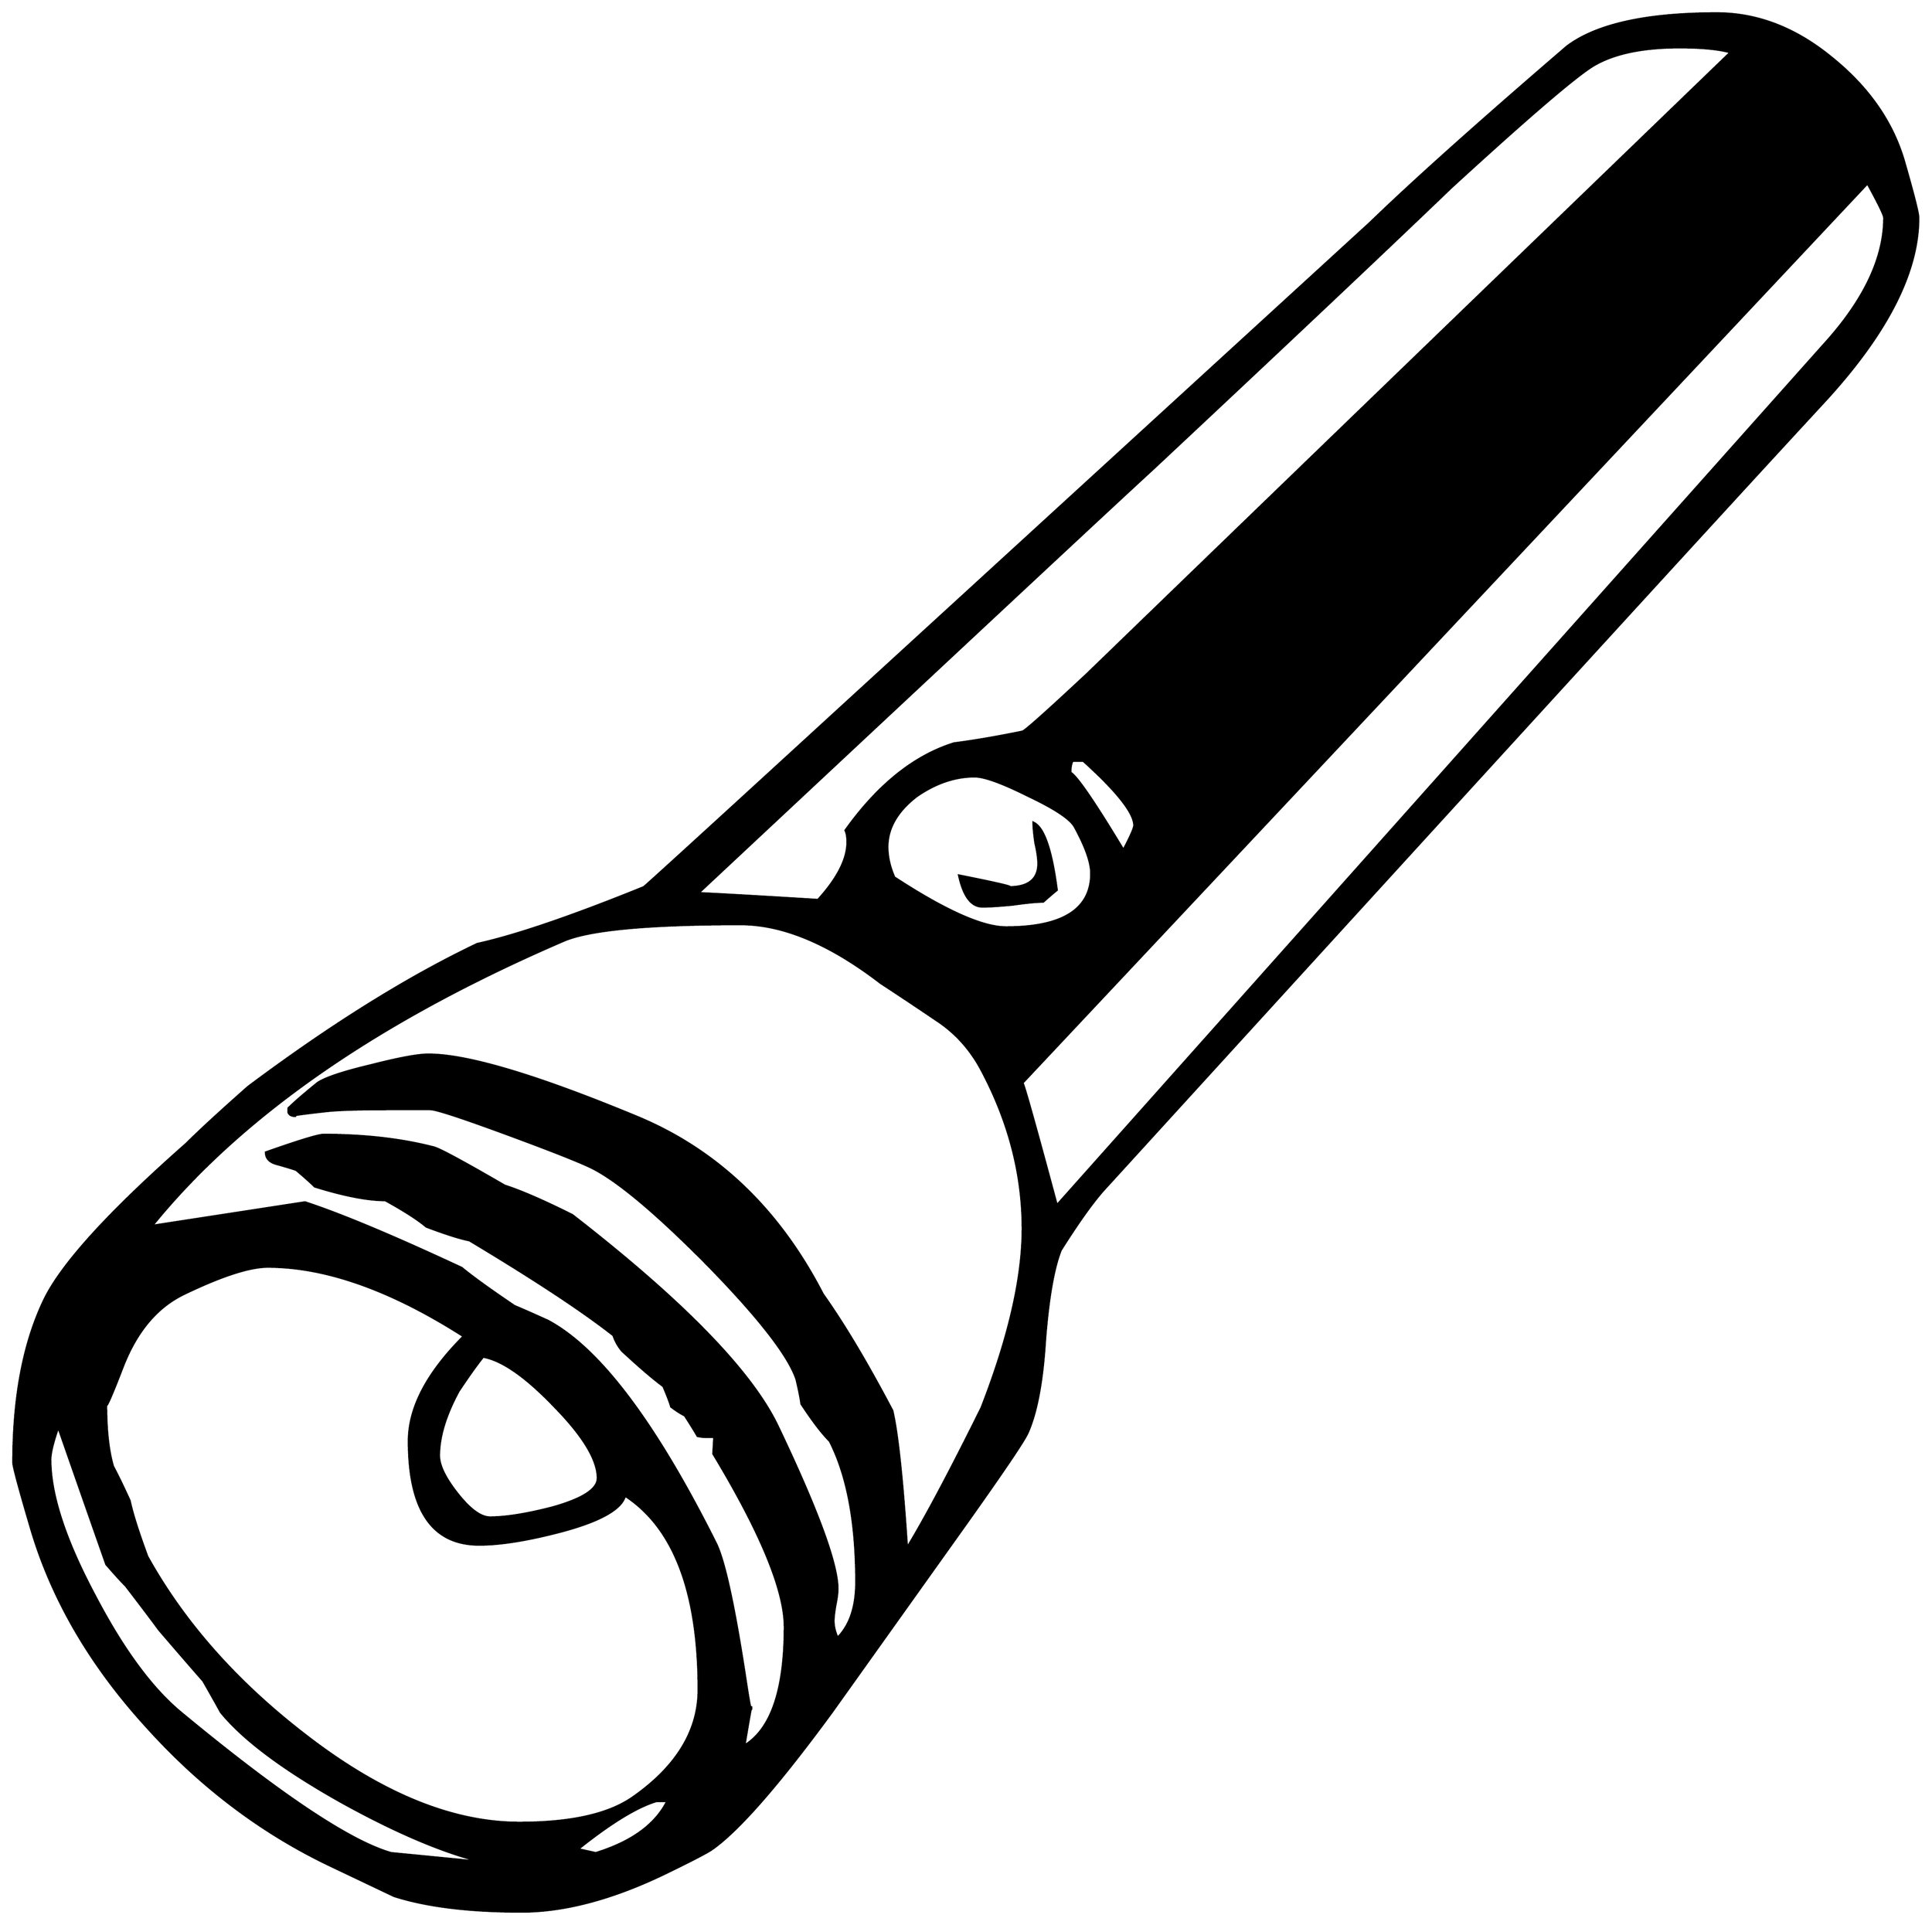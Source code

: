 


\begin{tikzpicture}[y=0.80pt, x=0.80pt, yscale=-1.0, xscale=1.0, inner sep=0pt, outer sep=0pt]
\begin{scope}[shift={(100.0,1706.0)},nonzero rule]
  \path[draw=.,fill=.,line width=1.600pt] (2028.0,-1343.0) ..
    controls (2028.0,-1287.0) and (1995.667,-1224.0) ..
    (1931.0,-1154.0) .. controls (1840.333,-1056.0) and
    (1596.333,-789.0) .. (1199.0,-353.0) .. controls
    (1187.0,-340.333) and (1171.333,-318.667) .. (1152.0,-288.0) ..
    controls (1144.667,-269.333) and (1139.333,-238.667) ..
    (1136.0,-196.0) .. controls (1133.333,-153.333) and
    (1127.333,-121.667) .. (1118.0,-101.0) .. controls
    (1114.0,-92.333) and (1092.333,-60.333) .. (1053.0,-5.0) --
    (919.0,183.0) .. controls (864.333,257.667) and (823.333,304.667) ..
    (796.0,324.0) .. controls (791.333,327.333) and (776.0,335.333) ..
    (750.0,348.0) .. controls (695.333,374.667) and (645.667,388.0) ..
    (601.0,388.0) .. controls (547.667,388.0) and (504.333,382.667) ..
    (471.0,372.0) .. controls (457.0,365.333) and (436.0,355.333) ..
    (408.0,342.0) .. controls (337.333,308.667) and (274.333,261.333) ..
    (219.0,200.0) .. controls (161.0,136.667) and (121.333,68.667) ..
    (100.0,-4.0) .. controls (88.0,-44.667) and (82.0,-67.0) ..
    (82.0,-71.0) .. controls (82.0,-138.333) and (92.667,-194.0) ..
    (114.0,-238.0) .. controls (132.0,-274.667) and (180.333,-327.667)
    .. (259.0,-397.0) .. controls (272.333,-410.333) and
    (293.333,-429.667) .. (322.0,-455.0) .. controls (406.667,-518.333)
    and (484.667,-567.0) .. (556.0,-601.0) .. controls
    (595.333,-609.667) and (652.0,-629.0) .. (726.0,-659.0) ..
    controls (727.333,-659.667) and (792.333,-719.0) .. (921.0,-837.0)
    -- (1468.0,-1338.0) .. controls (1511.333,-1380.0) and
    (1578.333,-1440.0) .. (1669.0,-1518.0) .. controls
    (1699.0,-1540.667) and (1750.0,-1552.0) .. (1822.0,-1552.0) ..
    controls (1863.333,-1552.0) and (1902.333,-1537.0) ..
    (1939.0,-1507.0) .. controls (1976.333,-1477.0) and
    (2001.0,-1442.0) .. (2013.0,-1402.0) .. controls
    (2023.0,-1367.333) and (2028.0,-1347.667) .. (2028.0,-1343.0) --
    cycle(1993.0,-1343.0) .. controls (1993.0,-1345.667) and
    (1987.333,-1357.333) .. (1976.0,-1378.0) -- (1113.0,-459.0) ..
    controls (1115.0,-455.0) and (1126.667,-413.333) ..
    (1148.0,-334.0) -- (1931.0,-1213.0) .. controls
    (1972.333,-1258.333) and (1993.0,-1301.667) .. (1993.0,-1343.0) --
    cycle(1836.0,-1512.0) .. controls (1824.0,-1515.333) and
    (1806.667,-1517.0) .. (1784.0,-1517.0) .. controls
    (1746.667,-1517.0) and (1717.667,-1511.0) .. (1697.0,-1499.0) ..
    controls (1679.667,-1489.0) and (1631.0,-1447.333) ..
    (1551.0,-1374.0) .. controls (1483.667,-1309.333) and
    (1382.0,-1213.333) .. (1246.0,-1086.0) .. controls
    (1206.0,-1049.333) and (1051.333,-905.0) .. (782.0,-653.0) ..
    controls (809.333,-651.667) and (850.0,-649.333) .. (904.0,-646.0)
    .. controls (924.0,-668.0) and (934.0,-687.667) ..
    (934.0,-705.0) .. controls (934.0,-710.333) and (933.333,-714.333)
    .. (932.0,-717.0) .. controls (965.333,-763.667) and
    (1002.333,-793.333) .. (1043.0,-806.0) .. controls
    (1063.667,-808.667) and (1087.0,-812.667) .. (1113.0,-818.0) ..
    controls (1116.333,-819.333) and (1138.333,-839.0) ..
    (1179.0,-877.0) .. controls (1325.0,-1018.333) and
    (1544.0,-1230.0) .. (1836.0,-1512.0) -- cycle(1227.0,-722.0)
    .. controls (1227.0,-734.667) and (1209.667,-756.667) ..
    (1175.0,-788.0) -- (1164.0,-788.0) .. controls
    (1162.667,-785.333) and (1162.0,-782.0) .. (1162.0,-778.0) --
    (1162.0,-776.0) .. controls (1168.667,-772.0) and
    (1186.667,-745.667) .. (1216.0,-697.0) .. controls
    (1223.333,-711.0) and (1227.0,-719.333) .. (1227.0,-722.0) --
    cycle(1183.0,-673.0) .. controls (1183.0,-684.333) and
    (1177.333,-700.333) .. (1166.0,-721.0) .. controls
    (1161.333,-729.0) and (1145.667,-739.333) .. (1119.0,-752.0) ..
    controls (1092.333,-765.333) and (1074.0,-772.0) ..
    (1064.0,-772.0) .. controls (1044.0,-772.0) and
    (1024.333,-765.333) .. (1005.0,-752.0) .. controls
    (985.0,-736.667) and (975.0,-719.333) .. (975.0,-700.0) ..
    controls (975.0,-690.0) and (977.333,-679.667) .. (982.0,-669.0)
    .. controls (1034.0,-635.0) and (1072.0,-618.0) ..
    (1096.0,-618.0) .. controls (1154.0,-618.0) and
    (1183.0,-636.333) .. (1183.0,-673.0) -- cycle(1113.0,-310.0)
    .. controls (1113.0,-365.333) and (1099.0,-419.333) ..
    (1071.0,-472.0) .. controls (1059.667,-493.333) and
    (1044.333,-510.333) .. (1025.0,-523.0) .. controls
    (1006.333,-535.667) and (987.333,-548.333) .. (968.0,-561.0) ..
    controls (916.0,-601.0) and (868.333,-621.0) .. (825.0,-621.0)
    .. controls (730.333,-621.0) and (670.0,-615.333) ..
    (644.0,-604.0) .. controls (455.333,-522.667) and (315.333,-425.667)
    .. (224.0,-313.0) -- (380.0,-337.0) .. controls
    (416.667,-325.0) and (470.0,-302.667) .. (540.0,-270.0) ..
    controls (551.333,-260.667) and (569.333,-247.667) .. (594.0,-231.0)
    .. controls (602.0,-227.667) and (613.333,-222.667) ..
    (628.0,-216.0) .. controls (680.667,-188.0) and (738.0,-112.0)
    .. (800.0,12.0) .. controls (808.667,30.0) and (818.667,76.0) ..
    (830.0,150.0) .. controls (834.0,176.667) and (836.0,186.333) ..
    (836.0,179.0) .. controls (836.0,177.0) and (833.667,190.0) ..
    (829.0,218.0) .. controls (856.333,201.333) and (870.0,161.0) ..
    (870.0,97.0) .. controls (870.0,59.667) and (845.667,0.667) ..
    (797.0,-80.0) -- (798.0,-97.0) -- (790.0,-97.0) .. controls
    (787.333,-97.0) and (784.333,-97.333) .. (781.0,-98.0) .. controls
    (778.333,-102.667) and (774.0,-109.667) .. (768.0,-119.0) ..
    controls (764.0,-121.0) and (759.333,-124.0) .. (754.0,-128.0)
    .. controls (752.667,-132.667) and (750.0,-139.667) ..
    (746.0,-149.0) .. controls (736.0,-156.333) and (722.0,-168.333)
    .. (704.0,-185.0) .. controls (700.0,-189.667) and
    (697.0,-195.0) .. (695.0,-201.0) .. controls (663.667,-225.667)
    and (614.667,-258.0) .. (548.0,-298.0) .. controls
    (538.0,-300.0) and (523.333,-304.667) .. (504.0,-312.0) ..
    controls (495.333,-319.333) and (481.333,-328.333) .. (462.0,-339.0)
    .. controls (444.0,-339.0) and (420.0,-343.667) ..
    (390.0,-353.0) .. controls (386.0,-357.0) and (379.667,-362.667)
    .. (371.0,-370.0) .. controls (365.0,-372.0) and
    (358.333,-374.0) .. (351.0,-376.0) .. controls (343.667,-378.0)
    and (340.0,-382.0) .. (340.0,-388.0) .. controls
    (374.0,-400.0) and (393.667,-406.0) .. (399.0,-406.0) ..
    controls (441.0,-406.0) and (478.667,-401.667) .. (512.0,-393.0)
    .. controls (518.667,-391.0) and (542.667,-378.0) ..
    (584.0,-354.0) .. controls (600.667,-348.667) and (623.667,-338.667)
    .. (653.0,-324.0) .. controls (766.333,-236.0) and
    (836.333,-164.0) .. (863.0,-108.0) .. controls (903.667,-22.667)
    and (924.0,32.667) .. (924.0,58.0) .. controls (924.0,62.0)
    and (923.333,67.333) .. (922.0,74.0) .. controls (920.667,81.333)
    and (920.0,87.0) .. (920.0,91.0) .. controls (920.0,96.333)
    and (921.333,102.0) .. (924.0,108.0) .. controls (936.667,95.333)
    and (943.0,76.333) .. (943.0,51.0) .. controls (943.0,-9.667)
    and (934.0,-57.667) .. (916.0,-93.0) .. controls
    (908.0,-101.0) and (898.333,-113.667) .. (887.0,-131.0) ..
    controls (886.333,-136.333) and (884.667,-144.667) .. (882.0,-156.0)
    .. controls (874.0,-180.0) and (844.0,-218.667) ..
    (792.0,-272.0) .. controls (742.0,-322.667) and (703.667,-355.333)
    .. (677.0,-370.0) .. controls (667.667,-375.333) and
    (638.667,-387.0) .. (590.0,-405.0) .. controls (541.333,-423.0)
    and (514.0,-432.0) .. (508.0,-432.0) -- (468.0,-432.0) ..
    controls (436.0,-432.0) and (414.0,-431.333) .. (402.0,-430.0)
    .. controls (372.0,-426.667) and (361.667,-425.0) ..
    (371.0,-425.0) .. controls (365.667,-425.0) and (363.0,-426.667)
    .. (363.0,-430.0) -- (363.0,-433.0) .. controls
    (369.0,-439.0) and (379.0,-447.667) .. (393.0,-459.0) ..
    controls (401.0,-464.333) and (419.0,-470.333) .. (447.0,-477.0)
    .. controls (475.667,-484.333) and (495.333,-488.0) ..
    (506.0,-488.0) .. controls (546.0,-488.0) and (617.333,-466.667)
    .. (720.0,-424.0) .. controls (801.333,-390.0) and
    (864.333,-329.667) .. (909.0,-243.0) .. controls (930.333,-213.0)
    and (954.0,-173.333) .. (980.0,-124.0) .. controls
    (985.333,-101.333) and (990.333,-54.667) .. (995.0,16.0) .. controls
    (1013.667,-14.667) and (1039.0,-62.333) .. (1071.0,-127.0) ..
    controls (1099.0,-199.0) and (1113.0,-260.0) ..
    (1113.0,-310.0) -- cycle(679.0,-55.0) .. controls
    (679.0,-73.667) and (664.333,-98.0) .. (635.0,-128.0) ..
    controls (605.667,-158.667) and (581.333,-175.667) .. (562.0,-179.0)
    .. controls (556.0,-171.667) and (547.667,-160.0) ..
    (537.0,-144.0) .. controls (523.667,-119.333) and (517.0,-97.333)
    .. (517.0,-78.0) .. controls (517.0,-68.0) and (523.333,-55.0)
    .. (536.0,-39.0) .. controls (548.667,-23.0) and (559.667,-15.0)
    .. (569.0,-15.0) .. controls (585.0,-15.0) and (606.0,-18.333)
    .. (632.0,-25.0) .. controls (663.333,-33.667) and (679.0,-43.667)
    .. (679.0,-55.0) -- cycle(782.0,161.0) .. controls
    (782.0,61.667) and (757.0,-4.333) .. (707.0,-37.0) .. controls
    (703.0,-23.0) and (680.667,-10.667) .. (640.0,0.0) .. controls
    (606.667,8.667) and (579.333,13.0) .. (558.0,13.0) .. controls
    (510.0,13.0) and (486.0,-22.333) .. (486.0,-93.0) .. controls
    (486.0,-127.0) and (504.667,-162.667) .. (542.0,-200.0) ..
    controls (468.0,-247.333) and (401.333,-271.0) .. (342.0,-271.0)
    .. controls (323.333,-271.0) and (294.667,-261.667) ..
    (256.0,-243.0) .. controls (228.667,-229.667) and (208.0,-205.0)
    .. (194.0,-169.0) .. controls (182.667,-139.667) and
    (177.0,-126.667) .. (177.0,-130.0) .. controls (177.0,-104.0)
    and (179.333,-83.0) .. (184.0,-67.0) .. controls (188.0,-59.667)
    and (193.667,-48.0) .. (201.0,-32.0) .. controls (203.667,-19.333)
    and (209.667,-0.333) .. (219.0,25.0) .. controls (256.333,92.333)
    and (310.0,153.0) .. (380.0,207.0) .. controls (457.333,267.0)
    and (530.333,297.0) .. (599.0,297.0) .. controls (651.667,297.0)
    and (690.333,288.333) .. (715.0,271.0) .. controls (759.667,239.667)
    and (782.0,203.0) .. (782.0,161.0) -- cycle(750.0,275.0) --
    (739.0,275.0) .. controls (719.0,281.0) and (692.333,297.333) ..
    (659.0,324.0) -- (677.0,328.0) .. controls (713.667,316.667) and
    (738.0,299.0) .. (750.0,275.0) -- cycle(560.0,337.0) ..
    controls (520.0,327.0) and (472.333,306.667) .. (417.0,276.0) ..
    controls (357.667,242.667) and (316.667,212.0) .. (294.0,184.0) ..
    controls (290.0,176.667) and (284.0,166.0) .. (276.0,152.0) ..
    controls (266.0,140.667) and (251.0,123.333) .. (231.0,100.0) ..
    controls (223.667,90.0) and (212.333,75.0) .. (197.0,55.0) ..
    controls (192.333,50.333) and (185.667,43.0) .. (177.0,33.0) ..
    controls (164.333,-3.0) and (148.0,-49.667) .. (128.0,-107.0) ..
    controls (122.667,-91.667) and (120.0,-80.667) .. (120.0,-74.0) ..
    controls (120.0,-38.0) and (135.333,8.667) .. (166.0,66.0) ..
    controls (194.667,120.667) and (224.0,160.333) .. (254.0,185.0) ..
    controls (354.667,268.333) and (426.0,316.0) .. (468.0,328.0) ..
    controls (488.667,330.0) and (519.333,333.0) .. (560.0,337.0) --
    cycle(1148.0,-656.0) .. controls (1144.667,-653.333) and
    (1140.0,-649.333) .. (1134.0,-644.0) .. controls
    (1127.333,-644.0) and (1117.0,-643.0) .. (1103.0,-641.0) ..
    controls (1089.0,-639.667) and (1078.667,-639.0) ..
    (1072.0,-639.0) .. controls (1060.667,-639.0) and
    (1052.667,-649.667) .. (1048.0,-671.0) .. controls
    (1088.0,-663.0) and (1105.0,-659.0) .. (1099.0,-659.0) ..
    controls (1119.0,-659.0) and (1129.0,-667.0) ..
    (1129.0,-683.0) .. controls (1129.0,-688.333) and
    (1128.0,-695.333) .. (1126.0,-704.0) .. controls
    (1124.667,-713.333) and (1124.0,-720.333) .. (1124.0,-725.0) ..
    controls (1134.667,-720.333) and (1142.667,-697.333) ..
    (1148.0,-656.0) -- cycle;
\end{scope}

\end{tikzpicture}

